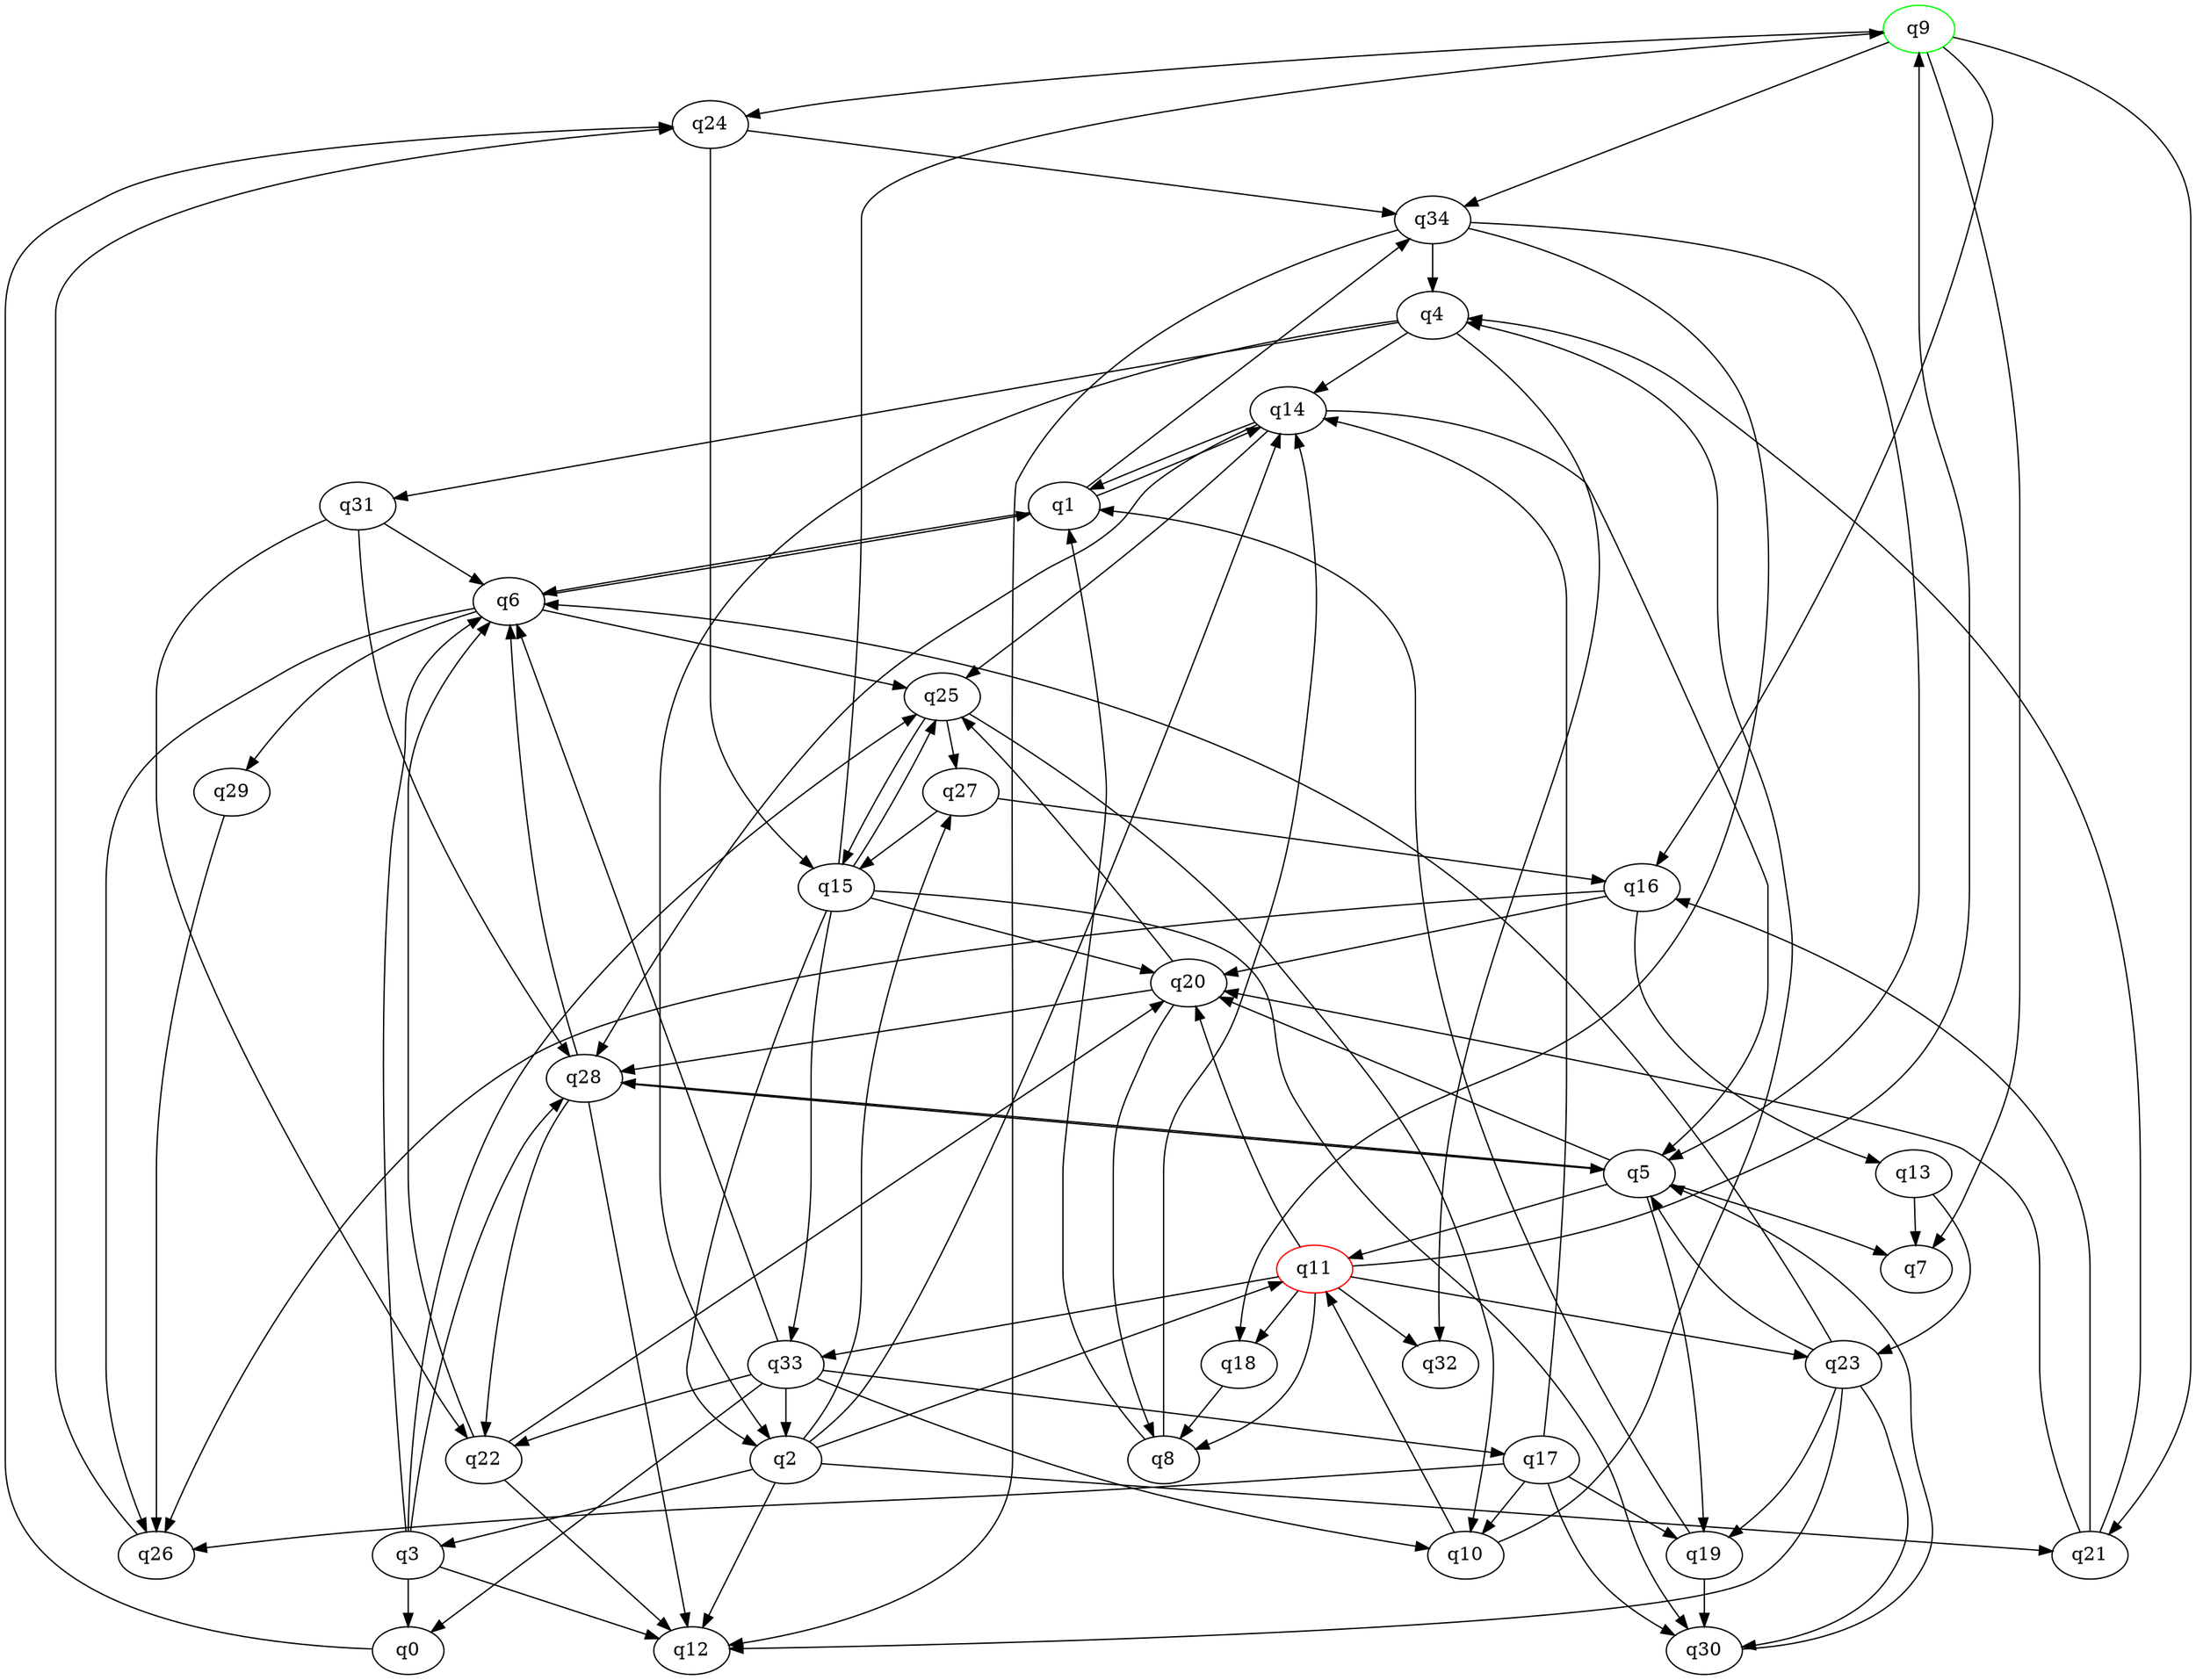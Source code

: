 digraph A{
q9 [initial=1,color=green];
q11 [final=1,color=red];
q0 -> q24;
q1 -> q6;
q1 -> q14;
q1 -> q34;
q2 -> q3;
q2 -> q11;
q2 -> q12;
q2 -> q14;
q2 -> q21;
q2 -> q27;
q3 -> q0;
q3 -> q6;
q3 -> q12;
q3 -> q25;
q3 -> q28;
q4 -> q2;
q4 -> q14;
q4 -> q31;
q4 -> q32;
q5 -> q7;
q5 -> q11;
q5 -> q19;
q5 -> q20;
q5 -> q28;
q6 -> q1;
q6 -> q25;
q6 -> q26;
q6 -> q29;
q8 -> q1;
q8 -> q14;
q9 -> q7;
q9 -> q16;
q9 -> q21;
q9 -> q24;
q9 -> q34;
q10 -> q4;
q10 -> q11;
q11 -> q8;
q11 -> q9;
q11 -> q18;
q11 -> q20;
q11 -> q23;
q11 -> q32;
q11 -> q33;
q13 -> q7;
q13 -> q23;
q14 -> q1;
q14 -> q5;
q14 -> q25;
q14 -> q28;
q15 -> q2;
q15 -> q9;
q15 -> q20;
q15 -> q25;
q15 -> q30;
q15 -> q33;
q16 -> q13;
q16 -> q20;
q16 -> q26;
q17 -> q10;
q17 -> q14;
q17 -> q19;
q17 -> q26;
q17 -> q30;
q18 -> q8;
q19 -> q1;
q19 -> q30;
q20 -> q8;
q20 -> q25;
q20 -> q28;
q21 -> q4;
q21 -> q16;
q21 -> q20;
q22 -> q6;
q22 -> q12;
q22 -> q20;
q23 -> q5;
q23 -> q6;
q23 -> q12;
q23 -> q19;
q23 -> q30;
q24 -> q15;
q24 -> q34;
q25 -> q10;
q25 -> q15;
q25 -> q27;
q26 -> q24;
q27 -> q15;
q27 -> q16;
q28 -> q5;
q28 -> q6;
q28 -> q12;
q28 -> q22;
q29 -> q26;
q30 -> q5;
q31 -> q6;
q31 -> q22;
q31 -> q28;
q33 -> q0;
q33 -> q2;
q33 -> q6;
q33 -> q10;
q33 -> q17;
q33 -> q22;
q34 -> q4;
q34 -> q5;
q34 -> q12;
q34 -> q18;
}